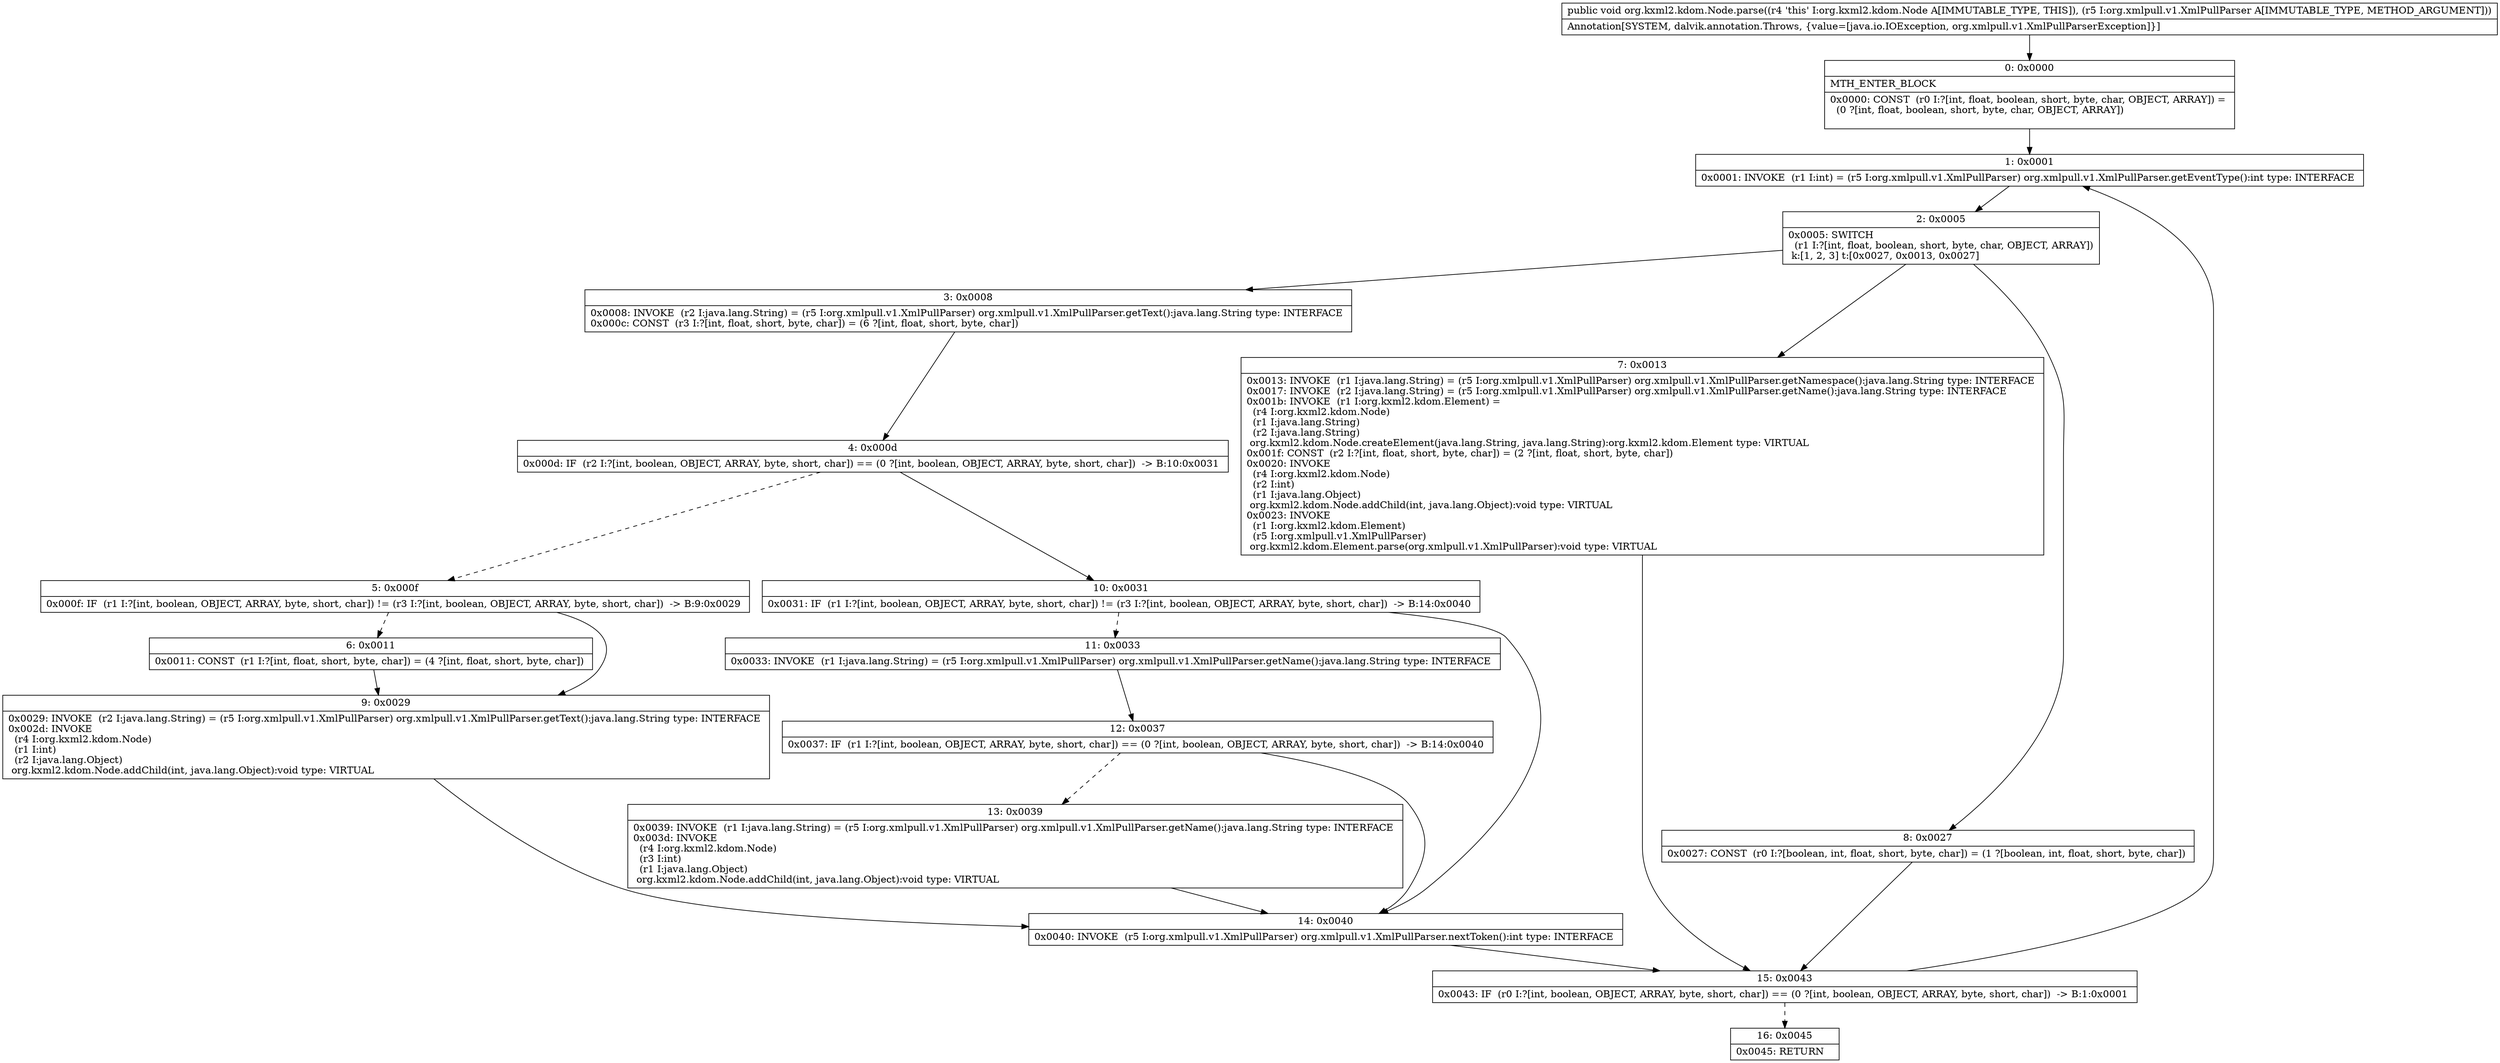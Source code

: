 digraph "CFG fororg.kxml2.kdom.Node.parse(Lorg\/xmlpull\/v1\/XmlPullParser;)V" {
Node_0 [shape=record,label="{0\:\ 0x0000|MTH_ENTER_BLOCK\l|0x0000: CONST  (r0 I:?[int, float, boolean, short, byte, char, OBJECT, ARRAY]) = \l  (0 ?[int, float, boolean, short, byte, char, OBJECT, ARRAY])\l \l}"];
Node_1 [shape=record,label="{1\:\ 0x0001|0x0001: INVOKE  (r1 I:int) = (r5 I:org.xmlpull.v1.XmlPullParser) org.xmlpull.v1.XmlPullParser.getEventType():int type: INTERFACE \l}"];
Node_2 [shape=record,label="{2\:\ 0x0005|0x0005: SWITCH  \l  (r1 I:?[int, float, boolean, short, byte, char, OBJECT, ARRAY])\l k:[1, 2, 3] t:[0x0027, 0x0013, 0x0027] \l}"];
Node_3 [shape=record,label="{3\:\ 0x0008|0x0008: INVOKE  (r2 I:java.lang.String) = (r5 I:org.xmlpull.v1.XmlPullParser) org.xmlpull.v1.XmlPullParser.getText():java.lang.String type: INTERFACE \l0x000c: CONST  (r3 I:?[int, float, short, byte, char]) = (6 ?[int, float, short, byte, char]) \l}"];
Node_4 [shape=record,label="{4\:\ 0x000d|0x000d: IF  (r2 I:?[int, boolean, OBJECT, ARRAY, byte, short, char]) == (0 ?[int, boolean, OBJECT, ARRAY, byte, short, char])  \-\> B:10:0x0031 \l}"];
Node_5 [shape=record,label="{5\:\ 0x000f|0x000f: IF  (r1 I:?[int, boolean, OBJECT, ARRAY, byte, short, char]) != (r3 I:?[int, boolean, OBJECT, ARRAY, byte, short, char])  \-\> B:9:0x0029 \l}"];
Node_6 [shape=record,label="{6\:\ 0x0011|0x0011: CONST  (r1 I:?[int, float, short, byte, char]) = (4 ?[int, float, short, byte, char]) \l}"];
Node_7 [shape=record,label="{7\:\ 0x0013|0x0013: INVOKE  (r1 I:java.lang.String) = (r5 I:org.xmlpull.v1.XmlPullParser) org.xmlpull.v1.XmlPullParser.getNamespace():java.lang.String type: INTERFACE \l0x0017: INVOKE  (r2 I:java.lang.String) = (r5 I:org.xmlpull.v1.XmlPullParser) org.xmlpull.v1.XmlPullParser.getName():java.lang.String type: INTERFACE \l0x001b: INVOKE  (r1 I:org.kxml2.kdom.Element) = \l  (r4 I:org.kxml2.kdom.Node)\l  (r1 I:java.lang.String)\l  (r2 I:java.lang.String)\l org.kxml2.kdom.Node.createElement(java.lang.String, java.lang.String):org.kxml2.kdom.Element type: VIRTUAL \l0x001f: CONST  (r2 I:?[int, float, short, byte, char]) = (2 ?[int, float, short, byte, char]) \l0x0020: INVOKE  \l  (r4 I:org.kxml2.kdom.Node)\l  (r2 I:int)\l  (r1 I:java.lang.Object)\l org.kxml2.kdom.Node.addChild(int, java.lang.Object):void type: VIRTUAL \l0x0023: INVOKE  \l  (r1 I:org.kxml2.kdom.Element)\l  (r5 I:org.xmlpull.v1.XmlPullParser)\l org.kxml2.kdom.Element.parse(org.xmlpull.v1.XmlPullParser):void type: VIRTUAL \l}"];
Node_8 [shape=record,label="{8\:\ 0x0027|0x0027: CONST  (r0 I:?[boolean, int, float, short, byte, char]) = (1 ?[boolean, int, float, short, byte, char]) \l}"];
Node_9 [shape=record,label="{9\:\ 0x0029|0x0029: INVOKE  (r2 I:java.lang.String) = (r5 I:org.xmlpull.v1.XmlPullParser) org.xmlpull.v1.XmlPullParser.getText():java.lang.String type: INTERFACE \l0x002d: INVOKE  \l  (r4 I:org.kxml2.kdom.Node)\l  (r1 I:int)\l  (r2 I:java.lang.Object)\l org.kxml2.kdom.Node.addChild(int, java.lang.Object):void type: VIRTUAL \l}"];
Node_10 [shape=record,label="{10\:\ 0x0031|0x0031: IF  (r1 I:?[int, boolean, OBJECT, ARRAY, byte, short, char]) != (r3 I:?[int, boolean, OBJECT, ARRAY, byte, short, char])  \-\> B:14:0x0040 \l}"];
Node_11 [shape=record,label="{11\:\ 0x0033|0x0033: INVOKE  (r1 I:java.lang.String) = (r5 I:org.xmlpull.v1.XmlPullParser) org.xmlpull.v1.XmlPullParser.getName():java.lang.String type: INTERFACE \l}"];
Node_12 [shape=record,label="{12\:\ 0x0037|0x0037: IF  (r1 I:?[int, boolean, OBJECT, ARRAY, byte, short, char]) == (0 ?[int, boolean, OBJECT, ARRAY, byte, short, char])  \-\> B:14:0x0040 \l}"];
Node_13 [shape=record,label="{13\:\ 0x0039|0x0039: INVOKE  (r1 I:java.lang.String) = (r5 I:org.xmlpull.v1.XmlPullParser) org.xmlpull.v1.XmlPullParser.getName():java.lang.String type: INTERFACE \l0x003d: INVOKE  \l  (r4 I:org.kxml2.kdom.Node)\l  (r3 I:int)\l  (r1 I:java.lang.Object)\l org.kxml2.kdom.Node.addChild(int, java.lang.Object):void type: VIRTUAL \l}"];
Node_14 [shape=record,label="{14\:\ 0x0040|0x0040: INVOKE  (r5 I:org.xmlpull.v1.XmlPullParser) org.xmlpull.v1.XmlPullParser.nextToken():int type: INTERFACE \l}"];
Node_15 [shape=record,label="{15\:\ 0x0043|0x0043: IF  (r0 I:?[int, boolean, OBJECT, ARRAY, byte, short, char]) == (0 ?[int, boolean, OBJECT, ARRAY, byte, short, char])  \-\> B:1:0x0001 \l}"];
Node_16 [shape=record,label="{16\:\ 0x0045|0x0045: RETURN   \l}"];
MethodNode[shape=record,label="{public void org.kxml2.kdom.Node.parse((r4 'this' I:org.kxml2.kdom.Node A[IMMUTABLE_TYPE, THIS]), (r5 I:org.xmlpull.v1.XmlPullParser A[IMMUTABLE_TYPE, METHOD_ARGUMENT]))  | Annotation[SYSTEM, dalvik.annotation.Throws, \{value=[java.io.IOException, org.xmlpull.v1.XmlPullParserException]\}]\l}"];
MethodNode -> Node_0;
Node_0 -> Node_1;
Node_1 -> Node_2;
Node_2 -> Node_3;
Node_2 -> Node_7;
Node_2 -> Node_8;
Node_3 -> Node_4;
Node_4 -> Node_5[style=dashed];
Node_4 -> Node_10;
Node_5 -> Node_6[style=dashed];
Node_5 -> Node_9;
Node_6 -> Node_9;
Node_7 -> Node_15;
Node_8 -> Node_15;
Node_9 -> Node_14;
Node_10 -> Node_11[style=dashed];
Node_10 -> Node_14;
Node_11 -> Node_12;
Node_12 -> Node_13[style=dashed];
Node_12 -> Node_14;
Node_13 -> Node_14;
Node_14 -> Node_15;
Node_15 -> Node_1;
Node_15 -> Node_16[style=dashed];
}

